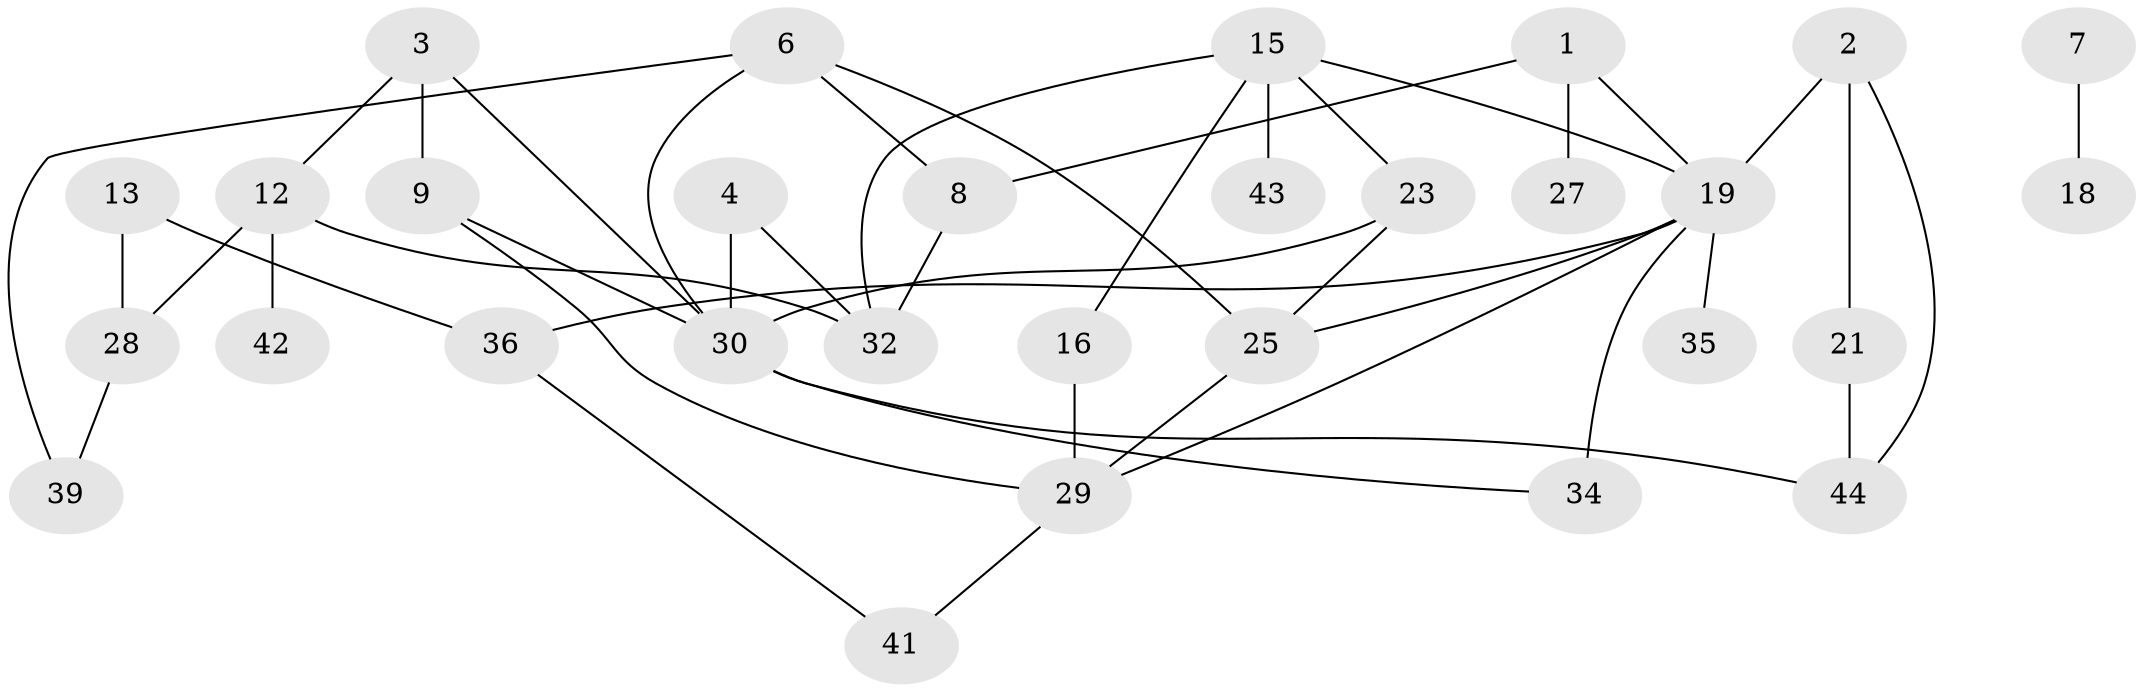 // original degree distribution, {2: 0.24444444444444444, 3: 0.26666666666666666, 0: 0.1111111111111111, 1: 0.26666666666666666, 5: 0.044444444444444446, 4: 0.06666666666666667}
// Generated by graph-tools (version 1.1) at 2025/33/03/09/25 02:33:23]
// undirected, 30 vertices, 44 edges
graph export_dot {
graph [start="1"]
  node [color=gray90,style=filled];
  1;
  2;
  3;
  4;
  6;
  7;
  8;
  9;
  12;
  13;
  15;
  16;
  18;
  19;
  21;
  23;
  25;
  27;
  28;
  29;
  30;
  32;
  34;
  35;
  36;
  39;
  41;
  42;
  43;
  44;
  1 -- 8 [weight=1.0];
  1 -- 19 [weight=1.0];
  1 -- 27 [weight=1.0];
  2 -- 19 [weight=1.0];
  2 -- 21 [weight=1.0];
  2 -- 44 [weight=1.0];
  3 -- 9 [weight=1.0];
  3 -- 12 [weight=1.0];
  3 -- 30 [weight=1.0];
  4 -- 30 [weight=1.0];
  4 -- 32 [weight=1.0];
  6 -- 8 [weight=1.0];
  6 -- 25 [weight=1.0];
  6 -- 30 [weight=1.0];
  6 -- 39 [weight=1.0];
  7 -- 18 [weight=1.0];
  8 -- 32 [weight=1.0];
  9 -- 29 [weight=1.0];
  9 -- 30 [weight=1.0];
  12 -- 28 [weight=2.0];
  12 -- 32 [weight=1.0];
  12 -- 42 [weight=1.0];
  13 -- 28 [weight=1.0];
  13 -- 36 [weight=1.0];
  15 -- 16 [weight=1.0];
  15 -- 19 [weight=1.0];
  15 -- 23 [weight=1.0];
  15 -- 32 [weight=1.0];
  15 -- 43 [weight=1.0];
  16 -- 29 [weight=1.0];
  19 -- 25 [weight=1.0];
  19 -- 29 [weight=1.0];
  19 -- 34 [weight=2.0];
  19 -- 35 [weight=1.0];
  19 -- 36 [weight=2.0];
  21 -- 44 [weight=1.0];
  23 -- 25 [weight=1.0];
  23 -- 30 [weight=1.0];
  25 -- 29 [weight=1.0];
  28 -- 39 [weight=1.0];
  29 -- 41 [weight=1.0];
  30 -- 34 [weight=1.0];
  30 -- 44 [weight=1.0];
  36 -- 41 [weight=1.0];
}
